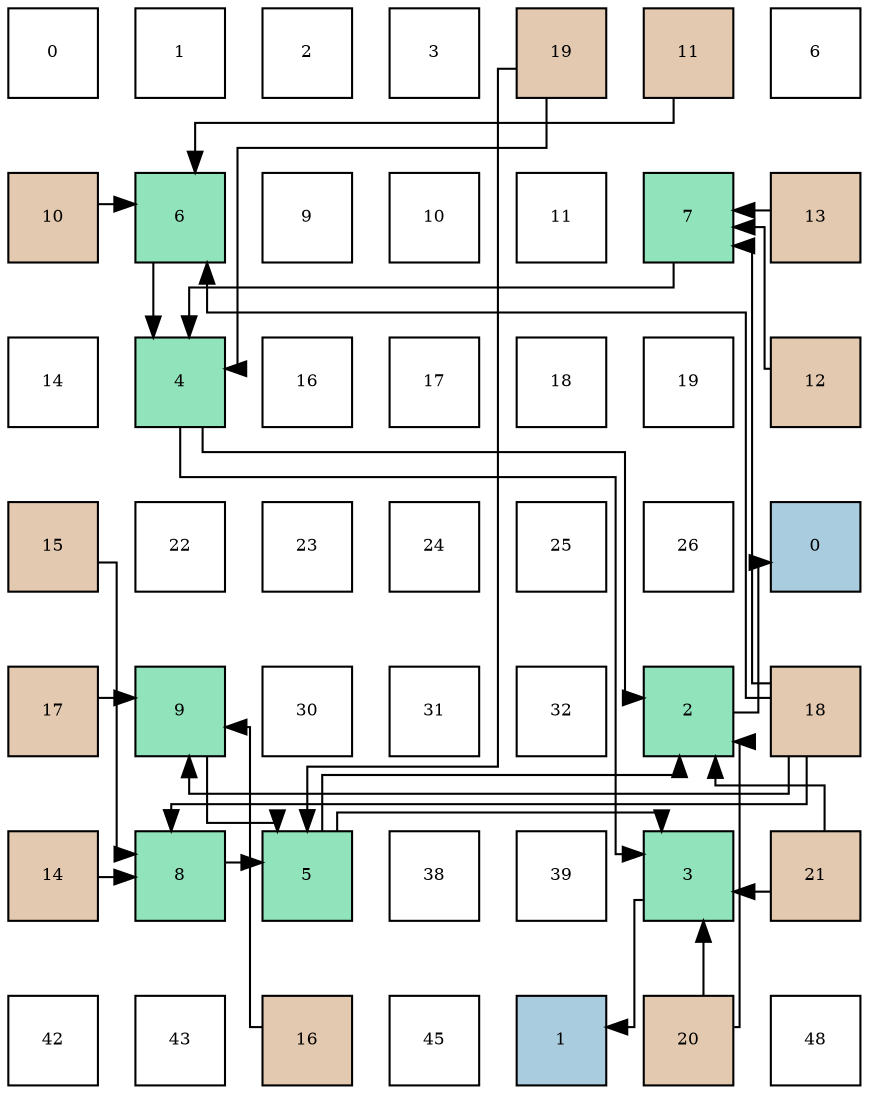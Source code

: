 digraph layout{
 rankdir=TB;
 splines=ortho;
 node [style=filled shape=square fixedsize=true width=0.6];
0[label="0", fontsize=8, fillcolor="#ffffff"];
1[label="1", fontsize=8, fillcolor="#ffffff"];
2[label="2", fontsize=8, fillcolor="#ffffff"];
3[label="3", fontsize=8, fillcolor="#ffffff"];
4[label="19", fontsize=8, fillcolor="#e3c9af"];
5[label="11", fontsize=8, fillcolor="#e3c9af"];
6[label="6", fontsize=8, fillcolor="#ffffff"];
7[label="10", fontsize=8, fillcolor="#e3c9af"];
8[label="6", fontsize=8, fillcolor="#91e3bb"];
9[label="9", fontsize=8, fillcolor="#ffffff"];
10[label="10", fontsize=8, fillcolor="#ffffff"];
11[label="11", fontsize=8, fillcolor="#ffffff"];
12[label="7", fontsize=8, fillcolor="#91e3bb"];
13[label="13", fontsize=8, fillcolor="#e3c9af"];
14[label="14", fontsize=8, fillcolor="#ffffff"];
15[label="4", fontsize=8, fillcolor="#91e3bb"];
16[label="16", fontsize=8, fillcolor="#ffffff"];
17[label="17", fontsize=8, fillcolor="#ffffff"];
18[label="18", fontsize=8, fillcolor="#ffffff"];
19[label="19", fontsize=8, fillcolor="#ffffff"];
20[label="12", fontsize=8, fillcolor="#e3c9af"];
21[label="15", fontsize=8, fillcolor="#e3c9af"];
22[label="22", fontsize=8, fillcolor="#ffffff"];
23[label="23", fontsize=8, fillcolor="#ffffff"];
24[label="24", fontsize=8, fillcolor="#ffffff"];
25[label="25", fontsize=8, fillcolor="#ffffff"];
26[label="26", fontsize=8, fillcolor="#ffffff"];
27[label="0", fontsize=8, fillcolor="#a9ccde"];
28[label="17", fontsize=8, fillcolor="#e3c9af"];
29[label="9", fontsize=8, fillcolor="#91e3bb"];
30[label="30", fontsize=8, fillcolor="#ffffff"];
31[label="31", fontsize=8, fillcolor="#ffffff"];
32[label="32", fontsize=8, fillcolor="#ffffff"];
33[label="2", fontsize=8, fillcolor="#91e3bb"];
34[label="18", fontsize=8, fillcolor="#e3c9af"];
35[label="14", fontsize=8, fillcolor="#e3c9af"];
36[label="8", fontsize=8, fillcolor="#91e3bb"];
37[label="5", fontsize=8, fillcolor="#91e3bb"];
38[label="38", fontsize=8, fillcolor="#ffffff"];
39[label="39", fontsize=8, fillcolor="#ffffff"];
40[label="3", fontsize=8, fillcolor="#91e3bb"];
41[label="21", fontsize=8, fillcolor="#e3c9af"];
42[label="42", fontsize=8, fillcolor="#ffffff"];
43[label="43", fontsize=8, fillcolor="#ffffff"];
44[label="16", fontsize=8, fillcolor="#e3c9af"];
45[label="45", fontsize=8, fillcolor="#ffffff"];
46[label="1", fontsize=8, fillcolor="#a9ccde"];
47[label="20", fontsize=8, fillcolor="#e3c9af"];
48[label="48", fontsize=8, fillcolor="#ffffff"];
edge [constraint=false, style=vis];33 -> 27;
40 -> 46;
15 -> 33;
15 -> 40;
37 -> 33;
37 -> 40;
8 -> 15;
12 -> 15;
36 -> 37;
29 -> 37;
7 -> 8;
5 -> 8;
20 -> 12;
13 -> 12;
35 -> 36;
21 -> 36;
44 -> 29;
28 -> 29;
34 -> 8;
34 -> 12;
34 -> 36;
34 -> 29;
4 -> 15;
4 -> 37;
47 -> 33;
47 -> 40;
41 -> 33;
41 -> 40;
edge [constraint=true, style=invis];
0 -> 7 -> 14 -> 21 -> 28 -> 35 -> 42;
1 -> 8 -> 15 -> 22 -> 29 -> 36 -> 43;
2 -> 9 -> 16 -> 23 -> 30 -> 37 -> 44;
3 -> 10 -> 17 -> 24 -> 31 -> 38 -> 45;
4 -> 11 -> 18 -> 25 -> 32 -> 39 -> 46;
5 -> 12 -> 19 -> 26 -> 33 -> 40 -> 47;
6 -> 13 -> 20 -> 27 -> 34 -> 41 -> 48;
rank = same {0 -> 1 -> 2 -> 3 -> 4 -> 5 -> 6};
rank = same {7 -> 8 -> 9 -> 10 -> 11 -> 12 -> 13};
rank = same {14 -> 15 -> 16 -> 17 -> 18 -> 19 -> 20};
rank = same {21 -> 22 -> 23 -> 24 -> 25 -> 26 -> 27};
rank = same {28 -> 29 -> 30 -> 31 -> 32 -> 33 -> 34};
rank = same {35 -> 36 -> 37 -> 38 -> 39 -> 40 -> 41};
rank = same {42 -> 43 -> 44 -> 45 -> 46 -> 47 -> 48};
}